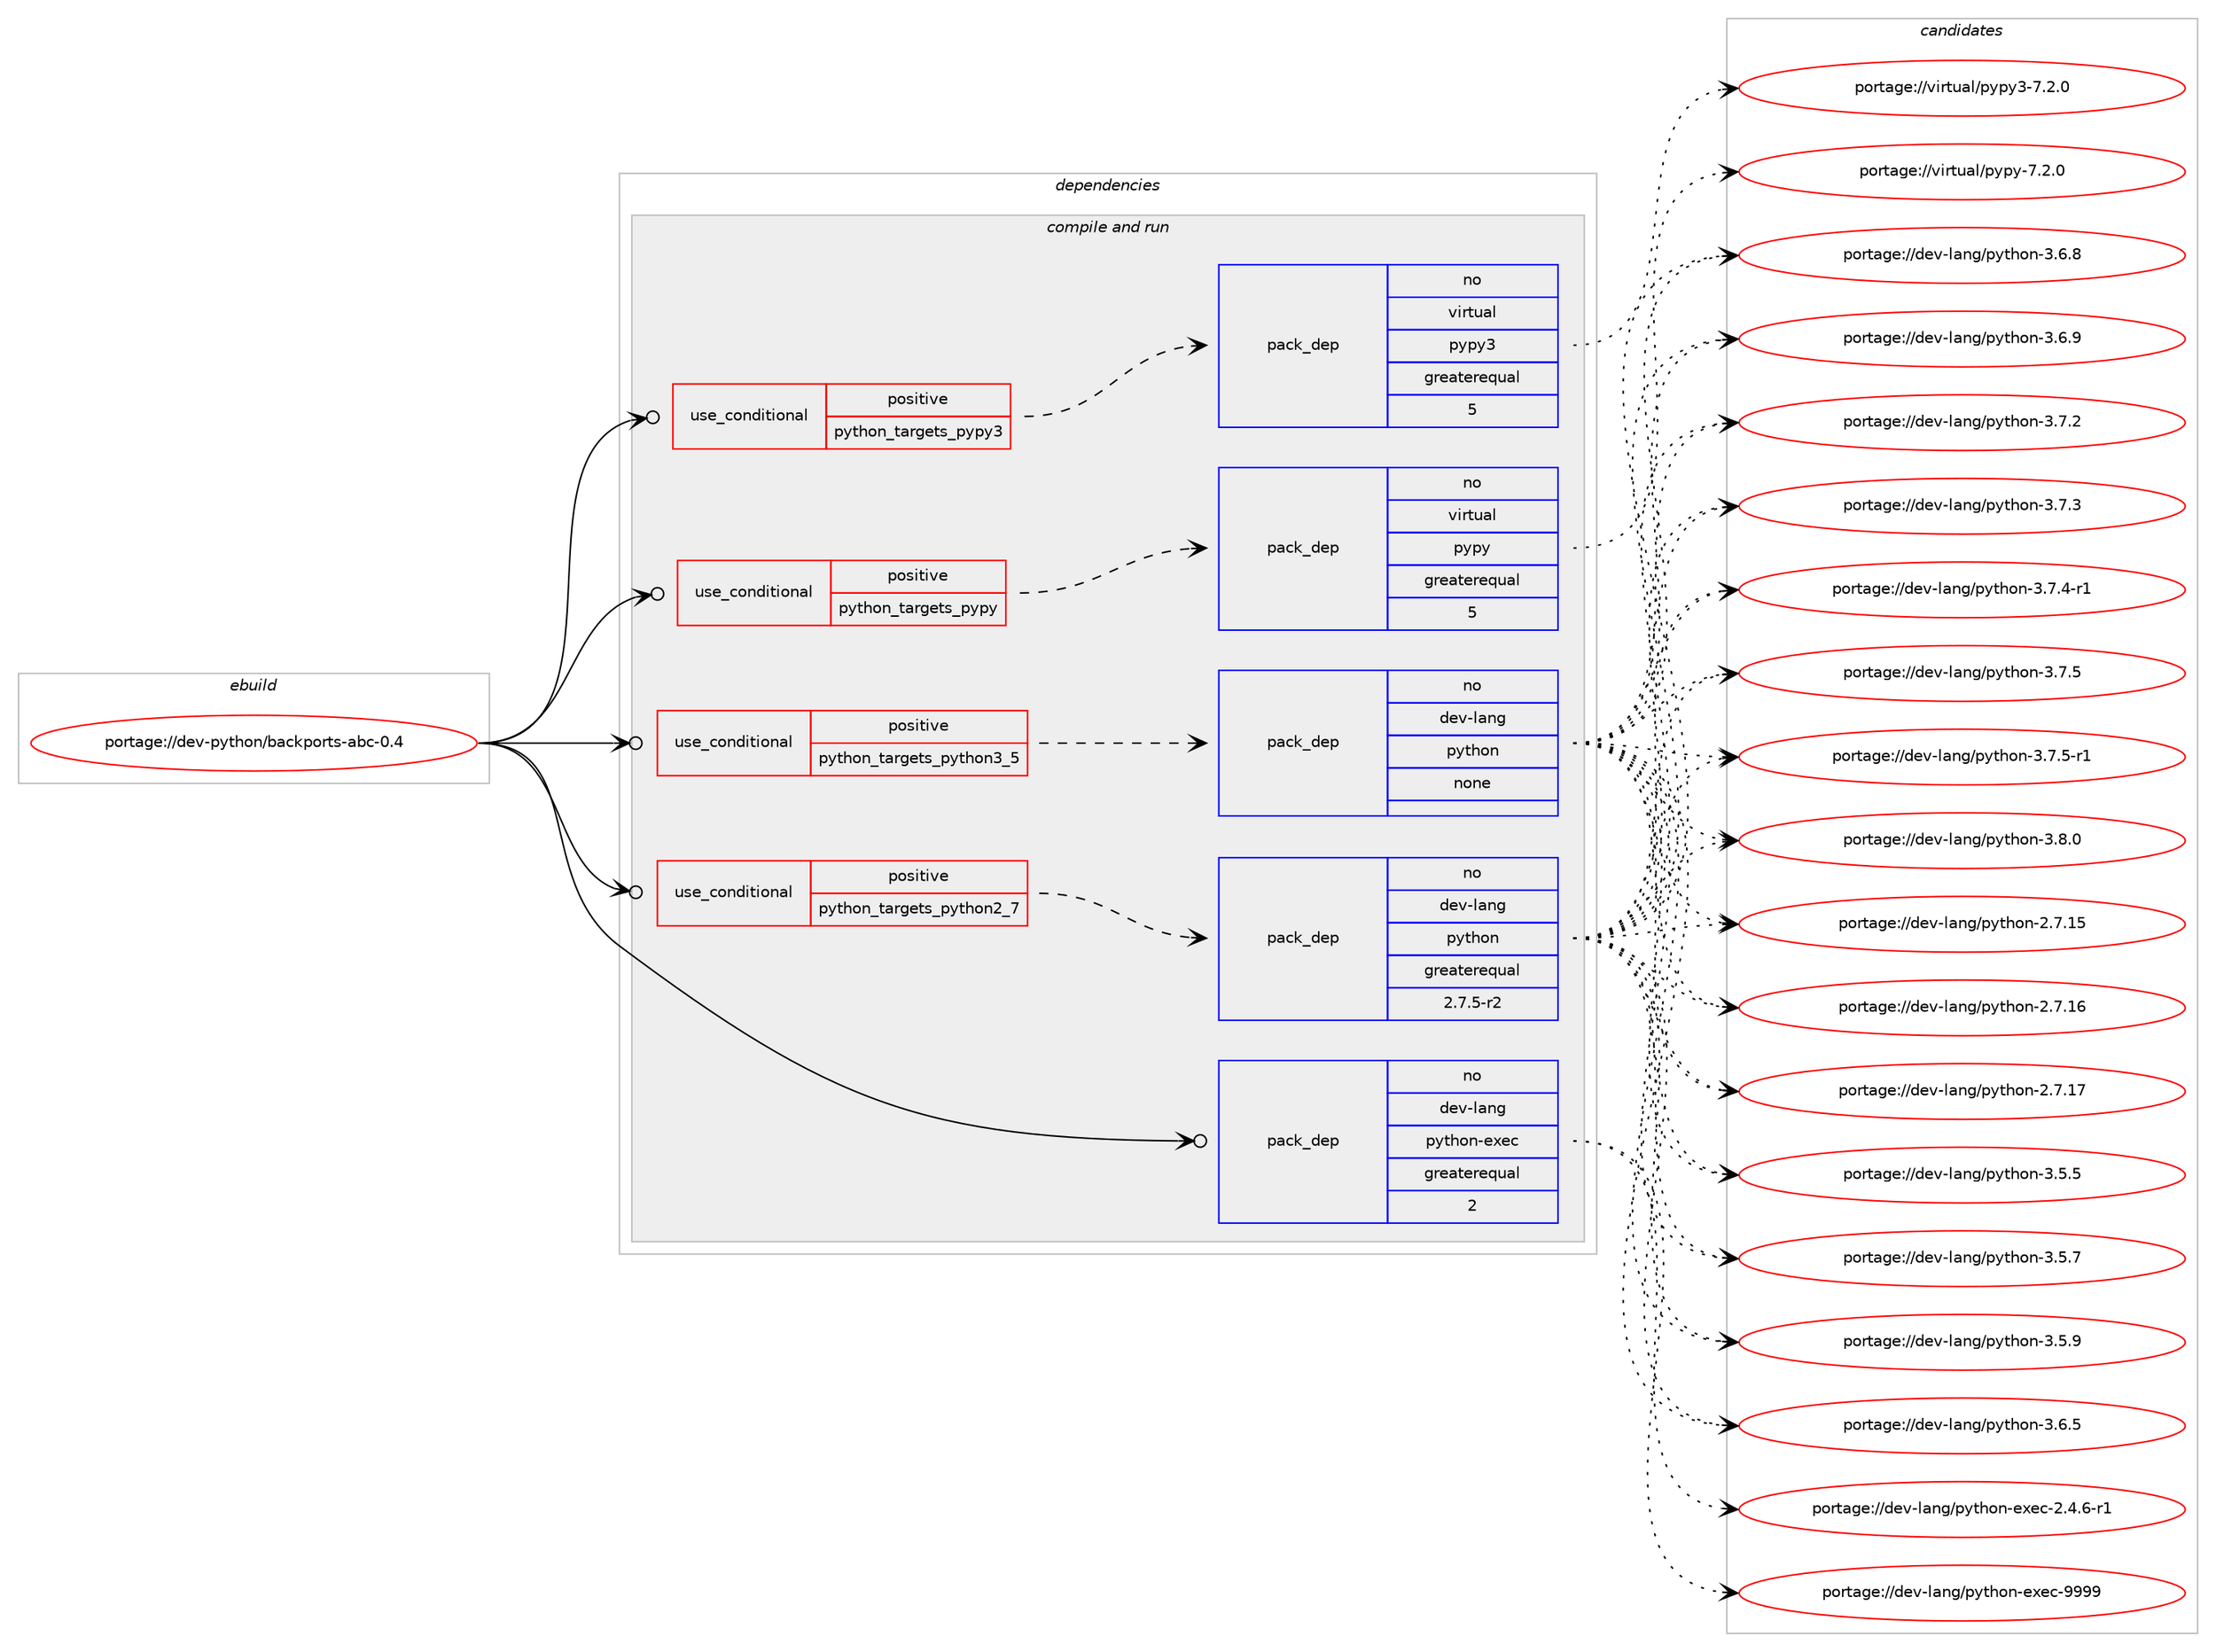 digraph prolog {

# *************
# Graph options
# *************

newrank=true;
concentrate=true;
compound=true;
graph [rankdir=LR,fontname=Helvetica,fontsize=10,ranksep=1.5];#, ranksep=2.5, nodesep=0.2];
edge  [arrowhead=vee];
node  [fontname=Helvetica,fontsize=10];

# **********
# The ebuild
# **********

subgraph cluster_leftcol {
color=gray;
rank=same;
label=<<i>ebuild</i>>;
id [label="portage://dev-python/backports-abc-0.4", color=red, width=4, href="../dev-python/backports-abc-0.4.svg"];
}

# ****************
# The dependencies
# ****************

subgraph cluster_midcol {
color=gray;
label=<<i>dependencies</i>>;
subgraph cluster_compile {
fillcolor="#eeeeee";
style=filled;
label=<<i>compile</i>>;
}
subgraph cluster_compileandrun {
fillcolor="#eeeeee";
style=filled;
label=<<i>compile and run</i>>;
subgraph cond25964 {
dependency130944 [label=<<TABLE BORDER="0" CELLBORDER="1" CELLSPACING="0" CELLPADDING="4"><TR><TD ROWSPAN="3" CELLPADDING="10">use_conditional</TD></TR><TR><TD>positive</TD></TR><TR><TD>python_targets_pypy</TD></TR></TABLE>>, shape=none, color=red];
subgraph pack101677 {
dependency130945 [label=<<TABLE BORDER="0" CELLBORDER="1" CELLSPACING="0" CELLPADDING="4" WIDTH="220"><TR><TD ROWSPAN="6" CELLPADDING="30">pack_dep</TD></TR><TR><TD WIDTH="110">no</TD></TR><TR><TD>virtual</TD></TR><TR><TD>pypy</TD></TR><TR><TD>greaterequal</TD></TR><TR><TD>5</TD></TR></TABLE>>, shape=none, color=blue];
}
dependency130944:e -> dependency130945:w [weight=20,style="dashed",arrowhead="vee"];
}
id:e -> dependency130944:w [weight=20,style="solid",arrowhead="odotvee"];
subgraph cond25965 {
dependency130946 [label=<<TABLE BORDER="0" CELLBORDER="1" CELLSPACING="0" CELLPADDING="4"><TR><TD ROWSPAN="3" CELLPADDING="10">use_conditional</TD></TR><TR><TD>positive</TD></TR><TR><TD>python_targets_pypy3</TD></TR></TABLE>>, shape=none, color=red];
subgraph pack101678 {
dependency130947 [label=<<TABLE BORDER="0" CELLBORDER="1" CELLSPACING="0" CELLPADDING="4" WIDTH="220"><TR><TD ROWSPAN="6" CELLPADDING="30">pack_dep</TD></TR><TR><TD WIDTH="110">no</TD></TR><TR><TD>virtual</TD></TR><TR><TD>pypy3</TD></TR><TR><TD>greaterequal</TD></TR><TR><TD>5</TD></TR></TABLE>>, shape=none, color=blue];
}
dependency130946:e -> dependency130947:w [weight=20,style="dashed",arrowhead="vee"];
}
id:e -> dependency130946:w [weight=20,style="solid",arrowhead="odotvee"];
subgraph cond25966 {
dependency130948 [label=<<TABLE BORDER="0" CELLBORDER="1" CELLSPACING="0" CELLPADDING="4"><TR><TD ROWSPAN="3" CELLPADDING="10">use_conditional</TD></TR><TR><TD>positive</TD></TR><TR><TD>python_targets_python2_7</TD></TR></TABLE>>, shape=none, color=red];
subgraph pack101679 {
dependency130949 [label=<<TABLE BORDER="0" CELLBORDER="1" CELLSPACING="0" CELLPADDING="4" WIDTH="220"><TR><TD ROWSPAN="6" CELLPADDING="30">pack_dep</TD></TR><TR><TD WIDTH="110">no</TD></TR><TR><TD>dev-lang</TD></TR><TR><TD>python</TD></TR><TR><TD>greaterequal</TD></TR><TR><TD>2.7.5-r2</TD></TR></TABLE>>, shape=none, color=blue];
}
dependency130948:e -> dependency130949:w [weight=20,style="dashed",arrowhead="vee"];
}
id:e -> dependency130948:w [weight=20,style="solid",arrowhead="odotvee"];
subgraph cond25967 {
dependency130950 [label=<<TABLE BORDER="0" CELLBORDER="1" CELLSPACING="0" CELLPADDING="4"><TR><TD ROWSPAN="3" CELLPADDING="10">use_conditional</TD></TR><TR><TD>positive</TD></TR><TR><TD>python_targets_python3_5</TD></TR></TABLE>>, shape=none, color=red];
subgraph pack101680 {
dependency130951 [label=<<TABLE BORDER="0" CELLBORDER="1" CELLSPACING="0" CELLPADDING="4" WIDTH="220"><TR><TD ROWSPAN="6" CELLPADDING="30">pack_dep</TD></TR><TR><TD WIDTH="110">no</TD></TR><TR><TD>dev-lang</TD></TR><TR><TD>python</TD></TR><TR><TD>none</TD></TR><TR><TD></TD></TR></TABLE>>, shape=none, color=blue];
}
dependency130950:e -> dependency130951:w [weight=20,style="dashed",arrowhead="vee"];
}
id:e -> dependency130950:w [weight=20,style="solid",arrowhead="odotvee"];
subgraph pack101681 {
dependency130952 [label=<<TABLE BORDER="0" CELLBORDER="1" CELLSPACING="0" CELLPADDING="4" WIDTH="220"><TR><TD ROWSPAN="6" CELLPADDING="30">pack_dep</TD></TR><TR><TD WIDTH="110">no</TD></TR><TR><TD>dev-lang</TD></TR><TR><TD>python-exec</TD></TR><TR><TD>greaterequal</TD></TR><TR><TD>2</TD></TR></TABLE>>, shape=none, color=blue];
}
id:e -> dependency130952:w [weight=20,style="solid",arrowhead="odotvee"];
}
subgraph cluster_run {
fillcolor="#eeeeee";
style=filled;
label=<<i>run</i>>;
}
}

# **************
# The candidates
# **************

subgraph cluster_choices {
rank=same;
color=gray;
label=<<i>candidates</i>>;

subgraph choice101677 {
color=black;
nodesep=1;
choiceportage1181051141161179710847112121112121455546504648 [label="portage://virtual/pypy-7.2.0", color=red, width=4,href="../virtual/pypy-7.2.0.svg"];
dependency130945:e -> choiceportage1181051141161179710847112121112121455546504648:w [style=dotted,weight="100"];
}
subgraph choice101678 {
color=black;
nodesep=1;
choiceportage118105114116117971084711212111212151455546504648 [label="portage://virtual/pypy3-7.2.0", color=red, width=4,href="../virtual/pypy3-7.2.0.svg"];
dependency130947:e -> choiceportage118105114116117971084711212111212151455546504648:w [style=dotted,weight="100"];
}
subgraph choice101679 {
color=black;
nodesep=1;
choiceportage10010111845108971101034711212111610411111045504655464953 [label="portage://dev-lang/python-2.7.15", color=red, width=4,href="../dev-lang/python-2.7.15.svg"];
choiceportage10010111845108971101034711212111610411111045504655464954 [label="portage://dev-lang/python-2.7.16", color=red, width=4,href="../dev-lang/python-2.7.16.svg"];
choiceportage10010111845108971101034711212111610411111045504655464955 [label="portage://dev-lang/python-2.7.17", color=red, width=4,href="../dev-lang/python-2.7.17.svg"];
choiceportage100101118451089711010347112121116104111110455146534653 [label="portage://dev-lang/python-3.5.5", color=red, width=4,href="../dev-lang/python-3.5.5.svg"];
choiceportage100101118451089711010347112121116104111110455146534655 [label="portage://dev-lang/python-3.5.7", color=red, width=4,href="../dev-lang/python-3.5.7.svg"];
choiceportage100101118451089711010347112121116104111110455146534657 [label="portage://dev-lang/python-3.5.9", color=red, width=4,href="../dev-lang/python-3.5.9.svg"];
choiceportage100101118451089711010347112121116104111110455146544653 [label="portage://dev-lang/python-3.6.5", color=red, width=4,href="../dev-lang/python-3.6.5.svg"];
choiceportage100101118451089711010347112121116104111110455146544656 [label="portage://dev-lang/python-3.6.8", color=red, width=4,href="../dev-lang/python-3.6.8.svg"];
choiceportage100101118451089711010347112121116104111110455146544657 [label="portage://dev-lang/python-3.6.9", color=red, width=4,href="../dev-lang/python-3.6.9.svg"];
choiceportage100101118451089711010347112121116104111110455146554650 [label="portage://dev-lang/python-3.7.2", color=red, width=4,href="../dev-lang/python-3.7.2.svg"];
choiceportage100101118451089711010347112121116104111110455146554651 [label="portage://dev-lang/python-3.7.3", color=red, width=4,href="../dev-lang/python-3.7.3.svg"];
choiceportage1001011184510897110103471121211161041111104551465546524511449 [label="portage://dev-lang/python-3.7.4-r1", color=red, width=4,href="../dev-lang/python-3.7.4-r1.svg"];
choiceportage100101118451089711010347112121116104111110455146554653 [label="portage://dev-lang/python-3.7.5", color=red, width=4,href="../dev-lang/python-3.7.5.svg"];
choiceportage1001011184510897110103471121211161041111104551465546534511449 [label="portage://dev-lang/python-3.7.5-r1", color=red, width=4,href="../dev-lang/python-3.7.5-r1.svg"];
choiceportage100101118451089711010347112121116104111110455146564648 [label="portage://dev-lang/python-3.8.0", color=red, width=4,href="../dev-lang/python-3.8.0.svg"];
dependency130949:e -> choiceportage10010111845108971101034711212111610411111045504655464953:w [style=dotted,weight="100"];
dependency130949:e -> choiceportage10010111845108971101034711212111610411111045504655464954:w [style=dotted,weight="100"];
dependency130949:e -> choiceportage10010111845108971101034711212111610411111045504655464955:w [style=dotted,weight="100"];
dependency130949:e -> choiceportage100101118451089711010347112121116104111110455146534653:w [style=dotted,weight="100"];
dependency130949:e -> choiceportage100101118451089711010347112121116104111110455146534655:w [style=dotted,weight="100"];
dependency130949:e -> choiceportage100101118451089711010347112121116104111110455146534657:w [style=dotted,weight="100"];
dependency130949:e -> choiceportage100101118451089711010347112121116104111110455146544653:w [style=dotted,weight="100"];
dependency130949:e -> choiceportage100101118451089711010347112121116104111110455146544656:w [style=dotted,weight="100"];
dependency130949:e -> choiceportage100101118451089711010347112121116104111110455146544657:w [style=dotted,weight="100"];
dependency130949:e -> choiceportage100101118451089711010347112121116104111110455146554650:w [style=dotted,weight="100"];
dependency130949:e -> choiceportage100101118451089711010347112121116104111110455146554651:w [style=dotted,weight="100"];
dependency130949:e -> choiceportage1001011184510897110103471121211161041111104551465546524511449:w [style=dotted,weight="100"];
dependency130949:e -> choiceportage100101118451089711010347112121116104111110455146554653:w [style=dotted,weight="100"];
dependency130949:e -> choiceportage1001011184510897110103471121211161041111104551465546534511449:w [style=dotted,weight="100"];
dependency130949:e -> choiceportage100101118451089711010347112121116104111110455146564648:w [style=dotted,weight="100"];
}
subgraph choice101680 {
color=black;
nodesep=1;
choiceportage10010111845108971101034711212111610411111045504655464953 [label="portage://dev-lang/python-2.7.15", color=red, width=4,href="../dev-lang/python-2.7.15.svg"];
choiceportage10010111845108971101034711212111610411111045504655464954 [label="portage://dev-lang/python-2.7.16", color=red, width=4,href="../dev-lang/python-2.7.16.svg"];
choiceportage10010111845108971101034711212111610411111045504655464955 [label="portage://dev-lang/python-2.7.17", color=red, width=4,href="../dev-lang/python-2.7.17.svg"];
choiceportage100101118451089711010347112121116104111110455146534653 [label="portage://dev-lang/python-3.5.5", color=red, width=4,href="../dev-lang/python-3.5.5.svg"];
choiceportage100101118451089711010347112121116104111110455146534655 [label="portage://dev-lang/python-3.5.7", color=red, width=4,href="../dev-lang/python-3.5.7.svg"];
choiceportage100101118451089711010347112121116104111110455146534657 [label="portage://dev-lang/python-3.5.9", color=red, width=4,href="../dev-lang/python-3.5.9.svg"];
choiceportage100101118451089711010347112121116104111110455146544653 [label="portage://dev-lang/python-3.6.5", color=red, width=4,href="../dev-lang/python-3.6.5.svg"];
choiceportage100101118451089711010347112121116104111110455146544656 [label="portage://dev-lang/python-3.6.8", color=red, width=4,href="../dev-lang/python-3.6.8.svg"];
choiceportage100101118451089711010347112121116104111110455146544657 [label="portage://dev-lang/python-3.6.9", color=red, width=4,href="../dev-lang/python-3.6.9.svg"];
choiceportage100101118451089711010347112121116104111110455146554650 [label="portage://dev-lang/python-3.7.2", color=red, width=4,href="../dev-lang/python-3.7.2.svg"];
choiceportage100101118451089711010347112121116104111110455146554651 [label="portage://dev-lang/python-3.7.3", color=red, width=4,href="../dev-lang/python-3.7.3.svg"];
choiceportage1001011184510897110103471121211161041111104551465546524511449 [label="portage://dev-lang/python-3.7.4-r1", color=red, width=4,href="../dev-lang/python-3.7.4-r1.svg"];
choiceportage100101118451089711010347112121116104111110455146554653 [label="portage://dev-lang/python-3.7.5", color=red, width=4,href="../dev-lang/python-3.7.5.svg"];
choiceportage1001011184510897110103471121211161041111104551465546534511449 [label="portage://dev-lang/python-3.7.5-r1", color=red, width=4,href="../dev-lang/python-3.7.5-r1.svg"];
choiceportage100101118451089711010347112121116104111110455146564648 [label="portage://dev-lang/python-3.8.0", color=red, width=4,href="../dev-lang/python-3.8.0.svg"];
dependency130951:e -> choiceportage10010111845108971101034711212111610411111045504655464953:w [style=dotted,weight="100"];
dependency130951:e -> choiceportage10010111845108971101034711212111610411111045504655464954:w [style=dotted,weight="100"];
dependency130951:e -> choiceportage10010111845108971101034711212111610411111045504655464955:w [style=dotted,weight="100"];
dependency130951:e -> choiceportage100101118451089711010347112121116104111110455146534653:w [style=dotted,weight="100"];
dependency130951:e -> choiceportage100101118451089711010347112121116104111110455146534655:w [style=dotted,weight="100"];
dependency130951:e -> choiceportage100101118451089711010347112121116104111110455146534657:w [style=dotted,weight="100"];
dependency130951:e -> choiceportage100101118451089711010347112121116104111110455146544653:w [style=dotted,weight="100"];
dependency130951:e -> choiceportage100101118451089711010347112121116104111110455146544656:w [style=dotted,weight="100"];
dependency130951:e -> choiceportage100101118451089711010347112121116104111110455146544657:w [style=dotted,weight="100"];
dependency130951:e -> choiceportage100101118451089711010347112121116104111110455146554650:w [style=dotted,weight="100"];
dependency130951:e -> choiceportage100101118451089711010347112121116104111110455146554651:w [style=dotted,weight="100"];
dependency130951:e -> choiceportage1001011184510897110103471121211161041111104551465546524511449:w [style=dotted,weight="100"];
dependency130951:e -> choiceportage100101118451089711010347112121116104111110455146554653:w [style=dotted,weight="100"];
dependency130951:e -> choiceportage1001011184510897110103471121211161041111104551465546534511449:w [style=dotted,weight="100"];
dependency130951:e -> choiceportage100101118451089711010347112121116104111110455146564648:w [style=dotted,weight="100"];
}
subgraph choice101681 {
color=black;
nodesep=1;
choiceportage10010111845108971101034711212111610411111045101120101994550465246544511449 [label="portage://dev-lang/python-exec-2.4.6-r1", color=red, width=4,href="../dev-lang/python-exec-2.4.6-r1.svg"];
choiceportage10010111845108971101034711212111610411111045101120101994557575757 [label="portage://dev-lang/python-exec-9999", color=red, width=4,href="../dev-lang/python-exec-9999.svg"];
dependency130952:e -> choiceportage10010111845108971101034711212111610411111045101120101994550465246544511449:w [style=dotted,weight="100"];
dependency130952:e -> choiceportage10010111845108971101034711212111610411111045101120101994557575757:w [style=dotted,weight="100"];
}
}

}

